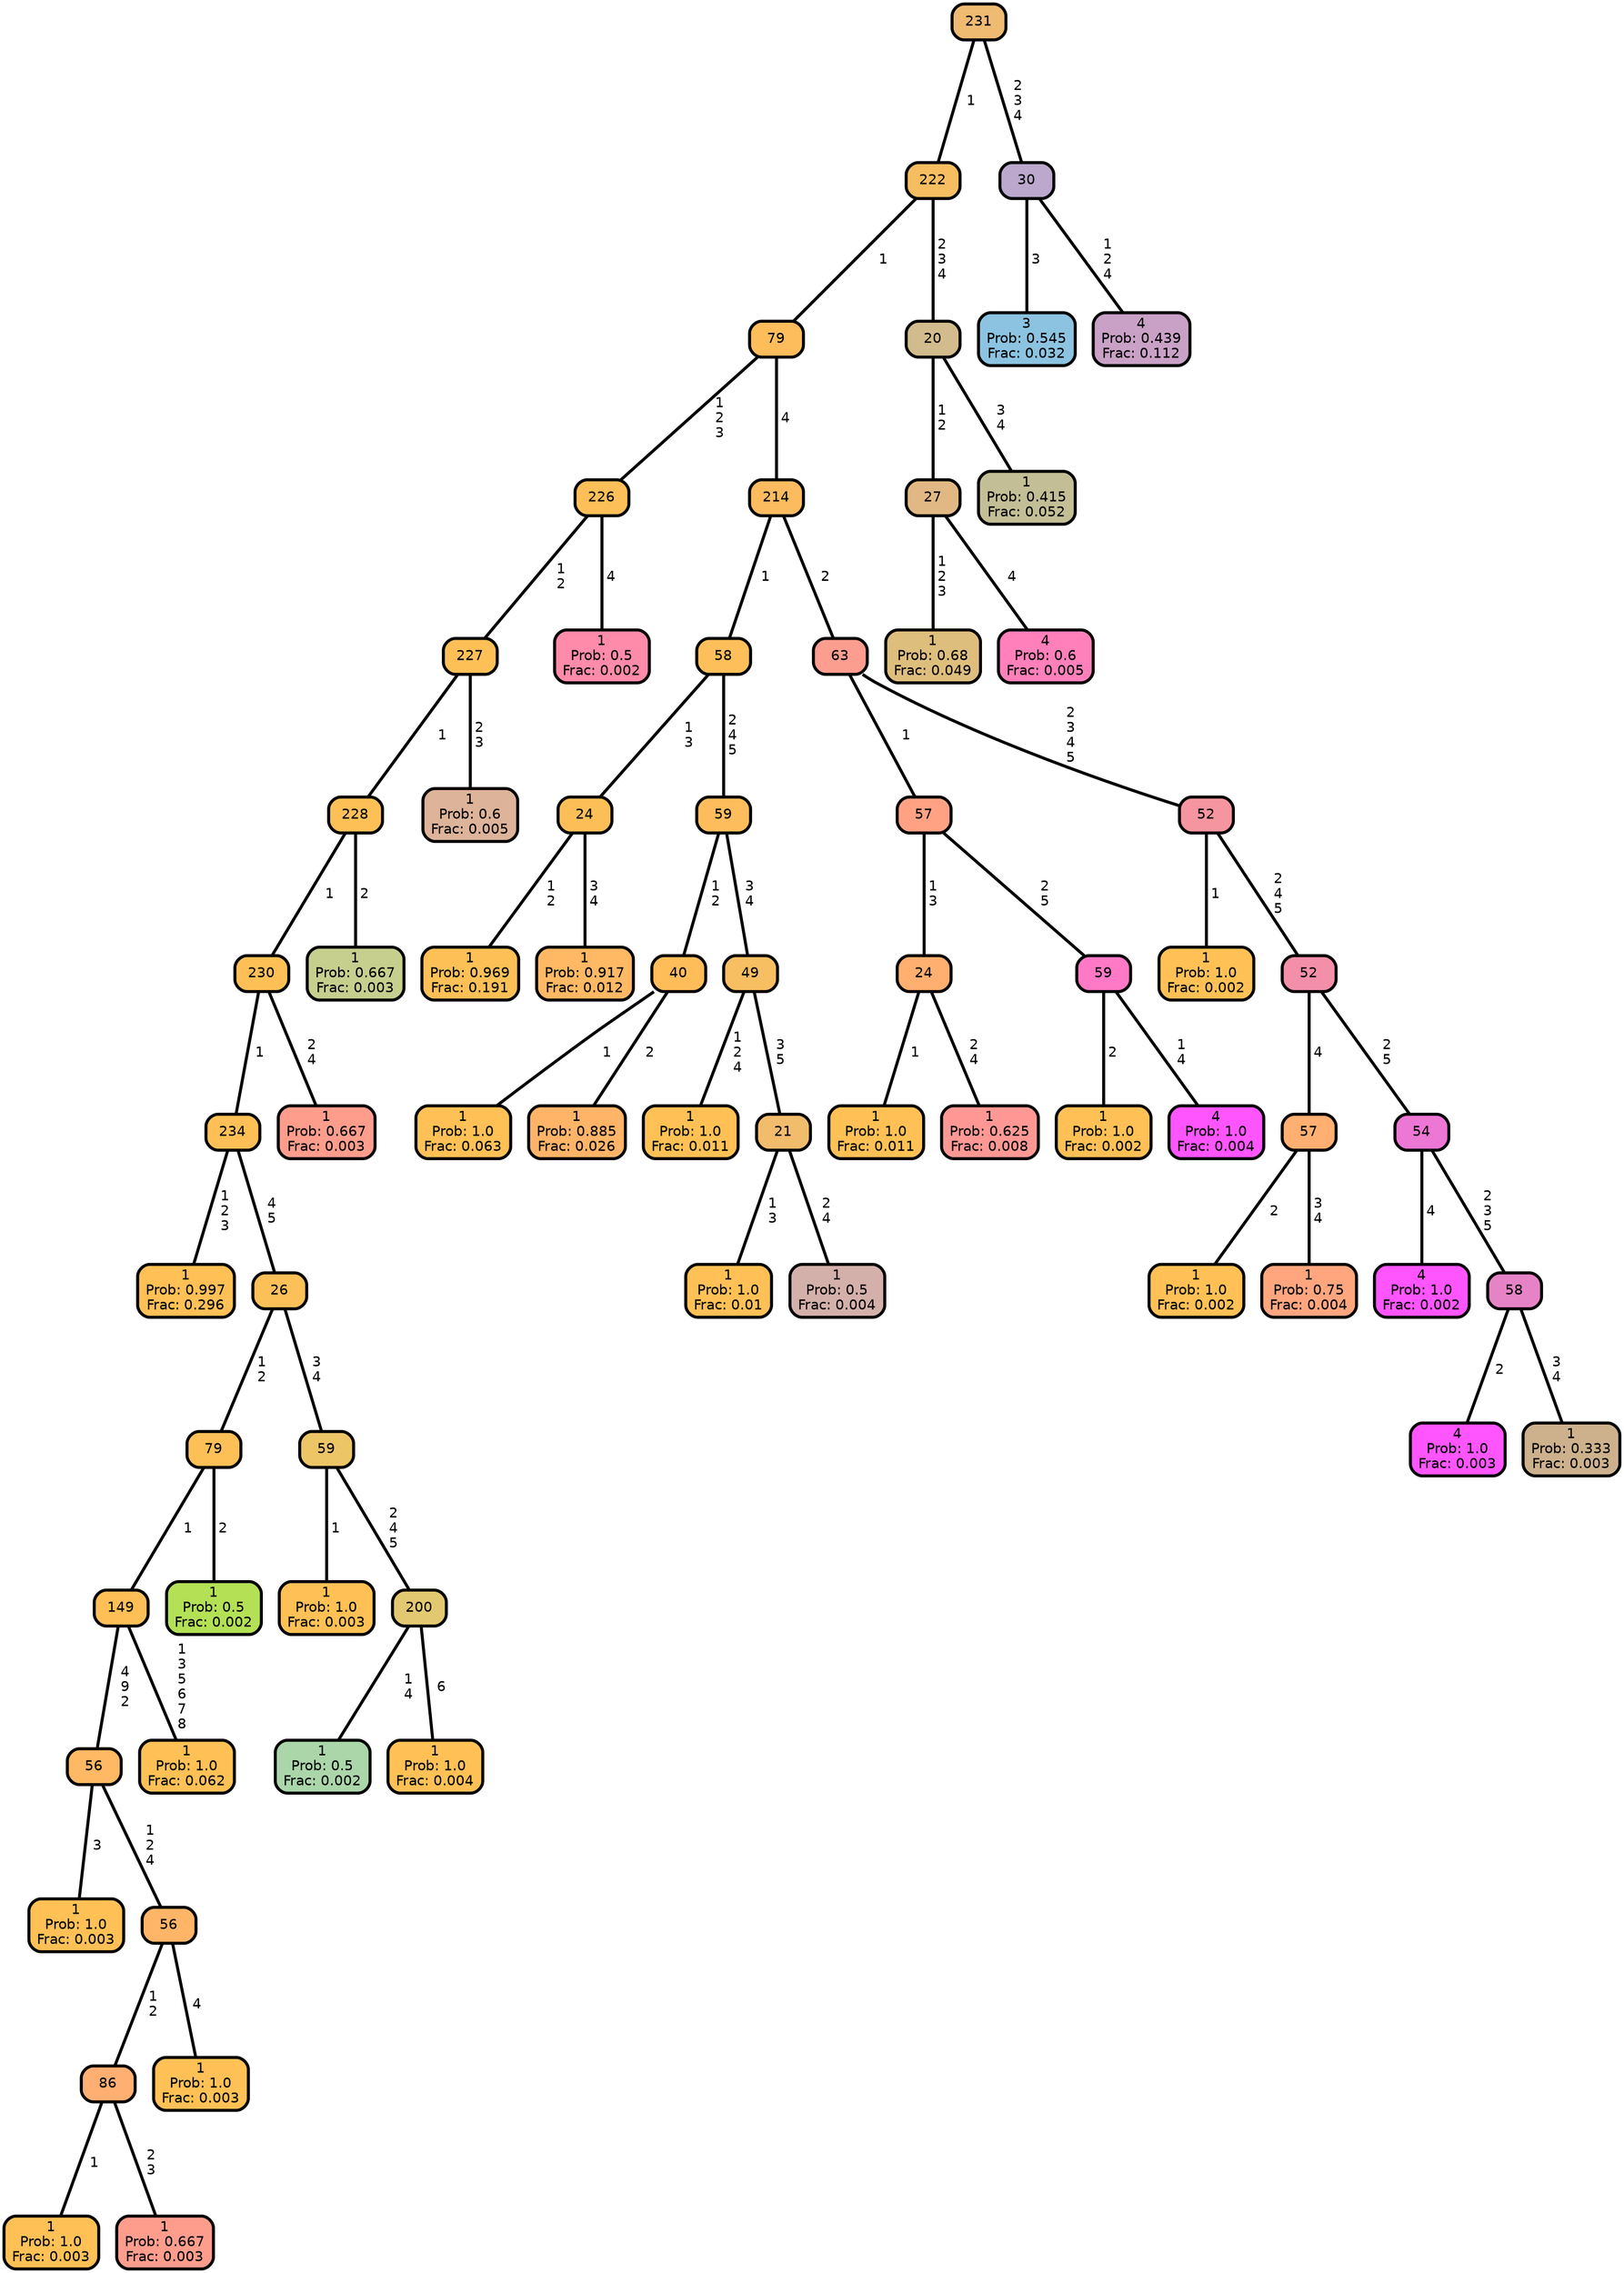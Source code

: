 graph Tree {
node [shape=box, style="filled, rounded",color="black",penwidth="3",fontcolor="black",                 fontname=helvetica] ;
graph [ranksep="0 equally", splines=straight,                 bgcolor=transparent, dpi=200] ;
edge [fontname=helvetica, color=black] ;
0 [label="1
Prob: 0.997
Frac: 0.296", fillcolor="#ffc055"] ;
1 [label="234", fillcolor="#fec056"] ;
2 [label="1
Prob: 1.0
Frac: 0.003", fillcolor="#ffc155"] ;
3 [label="56", fillcolor="#ffb863"] ;
4 [label="1
Prob: 1.0
Frac: 0.003", fillcolor="#ffc155"] ;
5 [label="86", fillcolor="#ffaf71"] ;
6 [label="1
Prob: 0.667
Frac: 0.003", fillcolor="#ff9d8d"] ;
7 [label="56", fillcolor="#ffb567"] ;
8 [label="1
Prob: 1.0
Frac: 0.003", fillcolor="#ffc155"] ;
9 [label="149", fillcolor="#ffbf57"] ;
10 [label="1
Prob: 1.0
Frac: 0.062", fillcolor="#ffc155"] ;
11 [label="79", fillcolor="#fdc057"] ;
12 [label="1
Prob: 0.5
Frac: 0.002", fillcolor="#b4e055"] ;
13 [label="26", fillcolor="#fbc058"] ;
14 [label="1
Prob: 1.0
Frac: 0.003", fillcolor="#ffc155"] ;
15 [label="59", fillcolor="#ecc567"] ;
16 [label="1
Prob: 0.5
Frac: 0.002", fillcolor="#aad6aa"] ;
17 [label="200", fillcolor="#e2c871"] ;
18 [label="1
Prob: 1.0
Frac: 0.004", fillcolor="#ffc155"] ;
19 [label="230", fillcolor="#fec056"] ;
20 [label="1
Prob: 0.667
Frac: 0.003", fillcolor="#ff9d8d"] ;
21 [label="228", fillcolor="#fdc057"] ;
22 [label="1
Prob: 0.667
Frac: 0.003", fillcolor="#c6cf8d"] ;
23 [label="227", fillcolor="#fdc057"] ;
24 [label="1
Prob: 0.6
Frac: 0.005", fillcolor="#ddb399"] ;
25 [label="226", fillcolor="#fdc058"] ;
26 [label="1
Prob: 0.5
Frac: 0.002", fillcolor="#ff8baa"] ;
27 [label="79", fillcolor="#fdbd5b"] ;
28 [label="1
Prob: 0.969
Frac: 0.191", fillcolor="#fcc057"] ;
29 [label="24", fillcolor="#fcbf58"] ;
30 [label="1
Prob: 0.917
Frac: 0.012", fillcolor="#ffb863"] ;
31 [label="58", fillcolor="#fdbf59"] ;
32 [label="1
Prob: 1.0
Frac: 0.063", fillcolor="#ffc155"] ;
33 [label="40", fillcolor="#ffbd5a"] ;
34 [label="1
Prob: 0.885
Frac: 0.026", fillcolor="#ffb468"] ;
35 [label="59", fillcolor="#fdbd5c"] ;
36 [label="1
Prob: 1.0
Frac: 0.011", fillcolor="#ffc155"] ;
37 [label="49", fillcolor="#f8be62"] ;
38 [label="1
Prob: 1.0
Frac: 0.01", fillcolor="#ffc155"] ;
39 [label="21", fillcolor="#f2bc6d"] ;
40 [label="1
Prob: 0.5
Frac: 0.004", fillcolor="#d4b0aa"] ;
41 [label="214", fillcolor="#fcbb5f"] ;
42 [label="1
Prob: 1.0
Frac: 0.011", fillcolor="#ffc155"] ;
43 [label="24", fillcolor="#ffaf6f"] ;
44 [label="1
Prob: 0.625
Frac: 0.008", fillcolor="#ff9894"] ;
45 [label="57", fillcolor="#ffa284"] ;
46 [label="1
Prob: 1.0
Frac: 0.002", fillcolor="#ffc155"] ;
47 [label="59", fillcolor="#ff79c6"] ;
48 [label="4
Prob: 1.0
Frac: 0.004", fillcolor="#ff55ff"] ;
49 [label="63", fillcolor="#fb9d8f"] ;
50 [label="1
Prob: 1.0
Frac: 0.002", fillcolor="#ffc155"] ;
51 [label="52", fillcolor="#f5959f"] ;
52 [label="1
Prob: 1.0
Frac: 0.002", fillcolor="#ffc155"] ;
53 [label="57", fillcolor="#ffaf71"] ;
54 [label="1
Prob: 0.75
Frac: 0.004", fillcolor="#ffa67f"] ;
55 [label="52", fillcolor="#f48faa"] ;
56 [label="4
Prob: 1.0
Frac: 0.002", fillcolor="#ff55ff"] ;
57 [label="54", fillcolor="#ec77d4"] ;
58 [label="4
Prob: 1.0
Frac: 0.003", fillcolor="#ff55ff"] ;
59 [label="58", fillcolor="#e683c6"] ;
60 [label="1
Prob: 0.333
Frac: 0.003", fillcolor="#cdb18d"] ;
61 [label="222", fillcolor="#f7bd61"] ;
62 [label="1
Prob: 0.68
Frac: 0.049", fillcolor="#debe7d"] ;
63 [label="27", fillcolor="#e1b883"] ;
64 [label="4
Prob: 0.6
Frac: 0.005", fillcolor="#ff80bb"] ;
65 [label="20", fillcolor="#d2bb8c"] ;
66 [label="1
Prob: 0.415
Frac: 0.052", fillcolor="#c3be95"] ;
67 [label="231", fillcolor="#efba71"] ;
68 [label="3
Prob: 0.545
Frac: 0.032", fillcolor="#8bc3e0"] ;
69 [label="30", fillcolor="#bba8cc"] ;
70 [label="4
Prob: 0.439
Frac: 0.112", fillcolor="#c9a1c6"] ;
1 -- 0 [label=" 1\n 2\n 3",penwidth=3] ;
1 -- 13 [label=" 4\n 5",penwidth=3] ;
3 -- 2 [label=" 3",penwidth=3] ;
3 -- 7 [label=" 1\n 2\n 4",penwidth=3] ;
5 -- 4 [label=" 1",penwidth=3] ;
5 -- 6 [label=" 2\n 3",penwidth=3] ;
7 -- 5 [label=" 1\n 2",penwidth=3] ;
7 -- 8 [label=" 4",penwidth=3] ;
9 -- 3 [label=" 4\n 9\n 2",penwidth=3] ;
9 -- 10 [label=" 1\n 3\n 5\n 6\n 7\n 8",penwidth=3] ;
11 -- 9 [label=" 1",penwidth=3] ;
11 -- 12 [label=" 2",penwidth=3] ;
13 -- 11 [label=" 1\n 2",penwidth=3] ;
13 -- 15 [label=" 3\n 4",penwidth=3] ;
15 -- 14 [label=" 1",penwidth=3] ;
15 -- 17 [label=" 2\n 4\n 5",penwidth=3] ;
17 -- 16 [label=" 1\n 4",penwidth=3] ;
17 -- 18 [label=" 6",penwidth=3] ;
19 -- 1 [label=" 1",penwidth=3] ;
19 -- 20 [label=" 2\n 4",penwidth=3] ;
21 -- 19 [label=" 1",penwidth=3] ;
21 -- 22 [label=" 2",penwidth=3] ;
23 -- 21 [label=" 1",penwidth=3] ;
23 -- 24 [label=" 2\n 3",penwidth=3] ;
25 -- 23 [label=" 1\n 2",penwidth=3] ;
25 -- 26 [label=" 4",penwidth=3] ;
27 -- 25 [label=" 1\n 2\n 3",penwidth=3] ;
27 -- 41 [label=" 4",penwidth=3] ;
29 -- 28 [label=" 1\n 2",penwidth=3] ;
29 -- 30 [label=" 3\n 4",penwidth=3] ;
31 -- 29 [label=" 1\n 3",penwidth=3] ;
31 -- 35 [label=" 2\n 4\n 5",penwidth=3] ;
33 -- 32 [label=" 1",penwidth=3] ;
33 -- 34 [label=" 2",penwidth=3] ;
35 -- 33 [label=" 1\n 2",penwidth=3] ;
35 -- 37 [label=" 3\n 4",penwidth=3] ;
37 -- 36 [label=" 1\n 2\n 4",penwidth=3] ;
37 -- 39 [label=" 3\n 5",penwidth=3] ;
39 -- 38 [label=" 1\n 3",penwidth=3] ;
39 -- 40 [label=" 2\n 4",penwidth=3] ;
41 -- 31 [label=" 1",penwidth=3] ;
41 -- 49 [label=" 2",penwidth=3] ;
43 -- 42 [label=" 1",penwidth=3] ;
43 -- 44 [label=" 2\n 4",penwidth=3] ;
45 -- 43 [label=" 1\n 3",penwidth=3] ;
45 -- 47 [label=" 2\n 5",penwidth=3] ;
47 -- 46 [label=" 2",penwidth=3] ;
47 -- 48 [label=" 1\n 4",penwidth=3] ;
49 -- 45 [label=" 1",penwidth=3] ;
49 -- 51 [label=" 2\n 3\n 4\n 5",penwidth=3] ;
51 -- 50 [label=" 1",penwidth=3] ;
51 -- 55 [label=" 2\n 4\n 5",penwidth=3] ;
53 -- 52 [label=" 2",penwidth=3] ;
53 -- 54 [label=" 3\n 4",penwidth=3] ;
55 -- 53 [label=" 4",penwidth=3] ;
55 -- 57 [label=" 2\n 5",penwidth=3] ;
57 -- 56 [label=" 4",penwidth=3] ;
57 -- 59 [label=" 2\n 3\n 5",penwidth=3] ;
59 -- 58 [label=" 2",penwidth=3] ;
59 -- 60 [label=" 3\n 4",penwidth=3] ;
61 -- 27 [label=" 1",penwidth=3] ;
61 -- 65 [label=" 2\n 3\n 4",penwidth=3] ;
63 -- 62 [label=" 1\n 2\n 3",penwidth=3] ;
63 -- 64 [label=" 4",penwidth=3] ;
65 -- 63 [label=" 1\n 2",penwidth=3] ;
65 -- 66 [label=" 3\n 4",penwidth=3] ;
67 -- 61 [label=" 1",penwidth=3] ;
67 -- 69 [label=" 2\n 3\n 4",penwidth=3] ;
69 -- 68 [label=" 3",penwidth=3] ;
69 -- 70 [label=" 1\n 2\n 4",penwidth=3] ;
{rank = same;}}